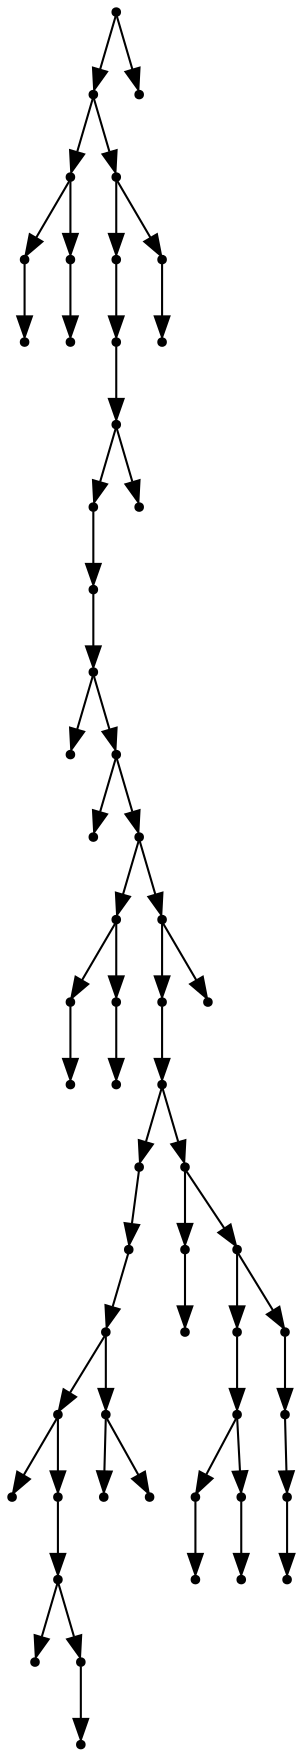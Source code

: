 digraph {
  57 [shape=point];
  55 [shape=point];
  4 [shape=point];
  1 [shape=point];
  0 [shape=point];
  3 [shape=point];
  2 [shape=point];
  54 [shape=point];
  51 [shape=point];
  50 [shape=point];
  49 [shape=point];
  47 [shape=point];
  46 [shape=point];
  45 [shape=point];
  5 [shape=point];
  44 [shape=point];
  6 [shape=point];
  43 [shape=point];
  11 [shape=point];
  8 [shape=point];
  7 [shape=point];
  10 [shape=point];
  9 [shape=point];
  42 [shape=point];
  40 [shape=point];
  39 [shape=point];
  24 [shape=point];
  23 [shape=point];
  22 [shape=point];
  18 [shape=point];
  12 [shape=point];
  17 [shape=point];
  16 [shape=point];
  13 [shape=point];
  15 [shape=point];
  14 [shape=point];
  21 [shape=point];
  19 [shape=point];
  20 [shape=point];
  38 [shape=point];
  26 [shape=point];
  25 [shape=point];
  37 [shape=point];
  32 [shape=point];
  31 [shape=point];
  28 [shape=point];
  27 [shape=point];
  30 [shape=point];
  29 [shape=point];
  36 [shape=point];
  35 [shape=point];
  34 [shape=point];
  33 [shape=point];
  41 [shape=point];
  48 [shape=point];
  53 [shape=point];
  52 [shape=point];
  56 [shape=point];
57 -> 55;
55 -> 4;
4 -> 1;
1 -> 0;
4 -> 3;
3 -> 2;
55 -> 54;
54 -> 51;
51 -> 50;
50 -> 49;
49 -> 47;
47 -> 46;
46 -> 45;
45 -> 5;
45 -> 44;
44 -> 6;
44 -> 43;
43 -> 11;
11 -> 8;
8 -> 7;
11 -> 10;
10 -> 9;
43 -> 42;
42 -> 40;
40 -> 39;
39 -> 24;
24 -> 23;
23 -> 22;
22 -> 18;
18 -> 12;
18 -> 17;
17 -> 16;
16 -> 13;
16 -> 15;
15 -> 14;
22 -> 21;
21 -> 19;
21 -> 20;
39 -> 38;
38 -> 26;
26 -> 25;
38 -> 37;
37 -> 32;
32 -> 31;
31 -> 28;
28 -> 27;
31 -> 30;
30 -> 29;
37 -> 36;
36 -> 35;
35 -> 34;
34 -> 33;
42 -> 41;
49 -> 48;
54 -> 53;
53 -> 52;
57 -> 56;
}
